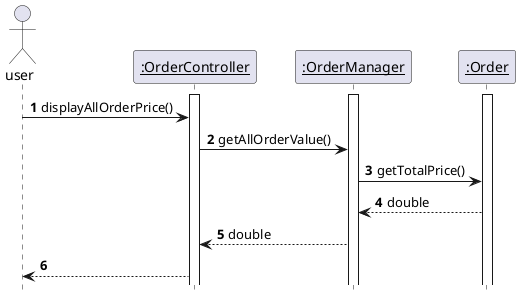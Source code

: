 @startuml
'https://plantuml.com/sequence-diagram

autonumber
hide footbox

actor user
participant "__:OrderController__" as ordercontroller
participant "__:OrderManager__" as ordermanager
participant "__:Order__" as order

activate ordercontroller
activate ordermanager
activate order

user -> ordercontroller: displayAllOrderPrice()

ordercontroller -> ordermanager: getAllOrderValue()

ordermanager -> order : getTotalPrice()

order --> ordermanager : double
ordermanager --> ordercontroller : double
ordercontroller --> user

@enduml